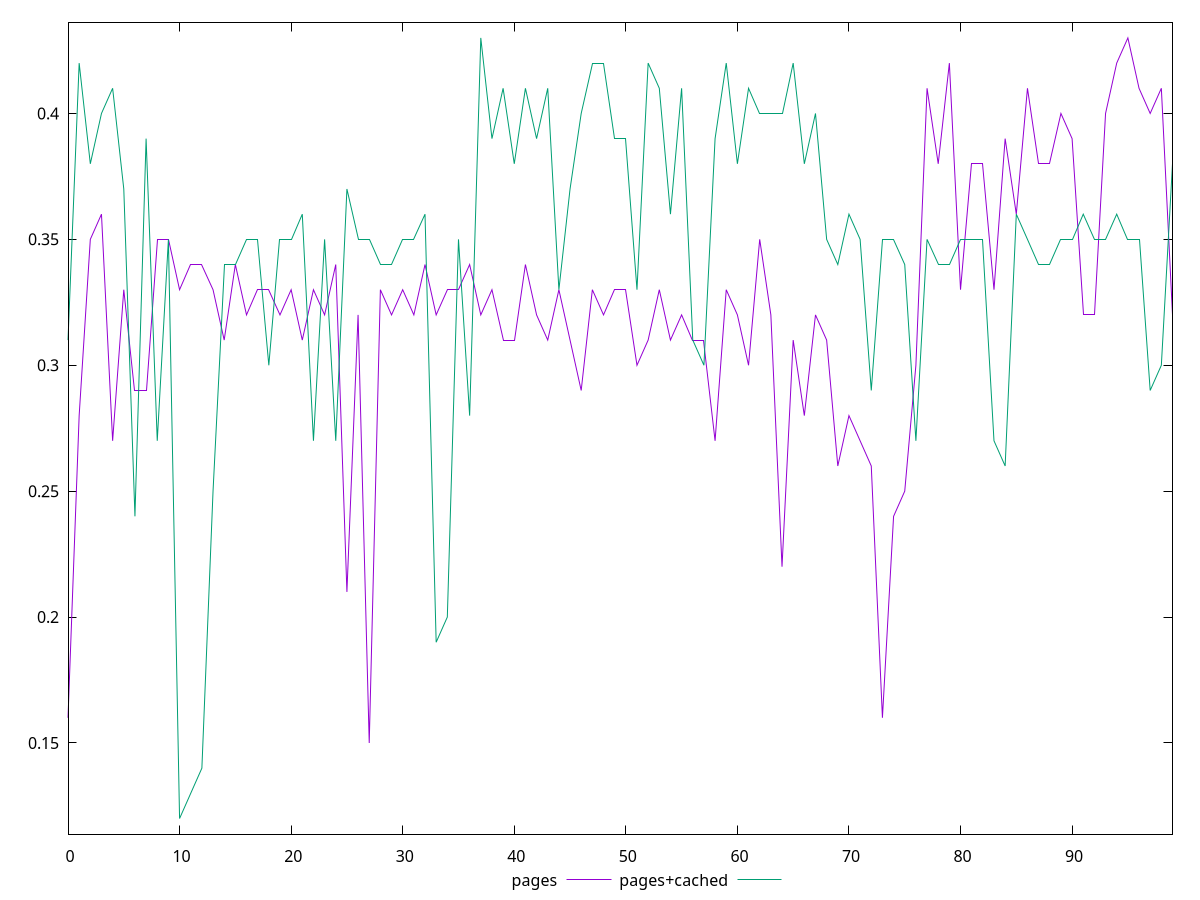 reset

$pages <<EOF
0 0.16
1 0.28
2 0.35
3 0.36
4 0.27
5 0.33
6 0.29
7 0.29
8 0.35
9 0.35
10 0.33
11 0.34
12 0.34
13 0.33
14 0.31
15 0.34
16 0.32
17 0.33
18 0.33
19 0.32
20 0.33
21 0.31
22 0.33
23 0.32
24 0.34
25 0.21
26 0.32
27 0.15
28 0.33
29 0.32
30 0.33
31 0.32
32 0.34
33 0.32
34 0.33
35 0.33
36 0.34
37 0.32
38 0.33
39 0.31
40 0.31
41 0.34
42 0.32
43 0.31
44 0.33
45 0.31
46 0.29
47 0.33
48 0.32
49 0.33
50 0.33
51 0.3
52 0.31
53 0.33
54 0.31
55 0.32
56 0.31
57 0.31
58 0.27
59 0.33
60 0.32
61 0.3
62 0.35
63 0.32
64 0.22
65 0.31
66 0.28
67 0.32
68 0.31
69 0.26
70 0.28
71 0.27
72 0.26
73 0.16
74 0.24
75 0.25
76 0.3
77 0.41
78 0.38
79 0.42
80 0.33
81 0.38
82 0.38
83 0.33
84 0.39
85 0.36
86 0.41
87 0.38
88 0.38
89 0.4
90 0.39
91 0.32
92 0.32
93 0.4
94 0.42
95 0.43
96 0.41
97 0.4
98 0.41
99 0.32
EOF

$pagesCached <<EOF
0 0.31
1 0.42
2 0.38
3 0.4
4 0.41
5 0.37
6 0.24
7 0.39
8 0.27
9 0.35
10 0.12
11 0.13
12 0.14
13 0.25
14 0.34
15 0.34
16 0.35
17 0.35
18 0.3
19 0.35
20 0.35
21 0.36
22 0.27
23 0.35
24 0.27
25 0.37
26 0.35
27 0.35
28 0.34
29 0.34
30 0.35
31 0.35
32 0.36
33 0.19
34 0.2
35 0.35
36 0.28
37 0.43
38 0.39
39 0.41
40 0.38
41 0.41
42 0.39
43 0.41
44 0.33
45 0.37
46 0.4
47 0.42
48 0.42
49 0.39
50 0.39
51 0.33
52 0.42
53 0.41
54 0.36
55 0.41
56 0.31
57 0.3
58 0.39
59 0.42
60 0.38
61 0.41
62 0.4
63 0.4
64 0.4
65 0.42
66 0.38
67 0.4
68 0.35
69 0.34
70 0.36
71 0.35
72 0.29
73 0.35
74 0.35
75 0.34
76 0.27
77 0.35
78 0.34
79 0.34
80 0.35
81 0.35
82 0.35
83 0.27
84 0.26
85 0.36
86 0.35
87 0.34
88 0.34
89 0.35
90 0.35
91 0.36
92 0.35
93 0.35
94 0.36
95 0.35
96 0.35
97 0.29
98 0.3
99 0.38
EOF

set key outside below
set xrange [0:99]
set yrange [0.1138:0.4362]
set trange [0.1138:0.4362]
set terminal svg size 640, 520 enhanced background rgb 'white'
set output "reprap/meta/score/comparison/line/0_vs_1.svg"

plot $pages title "pages" with line, \
     $pagesCached title "pages+cached" with line

reset
